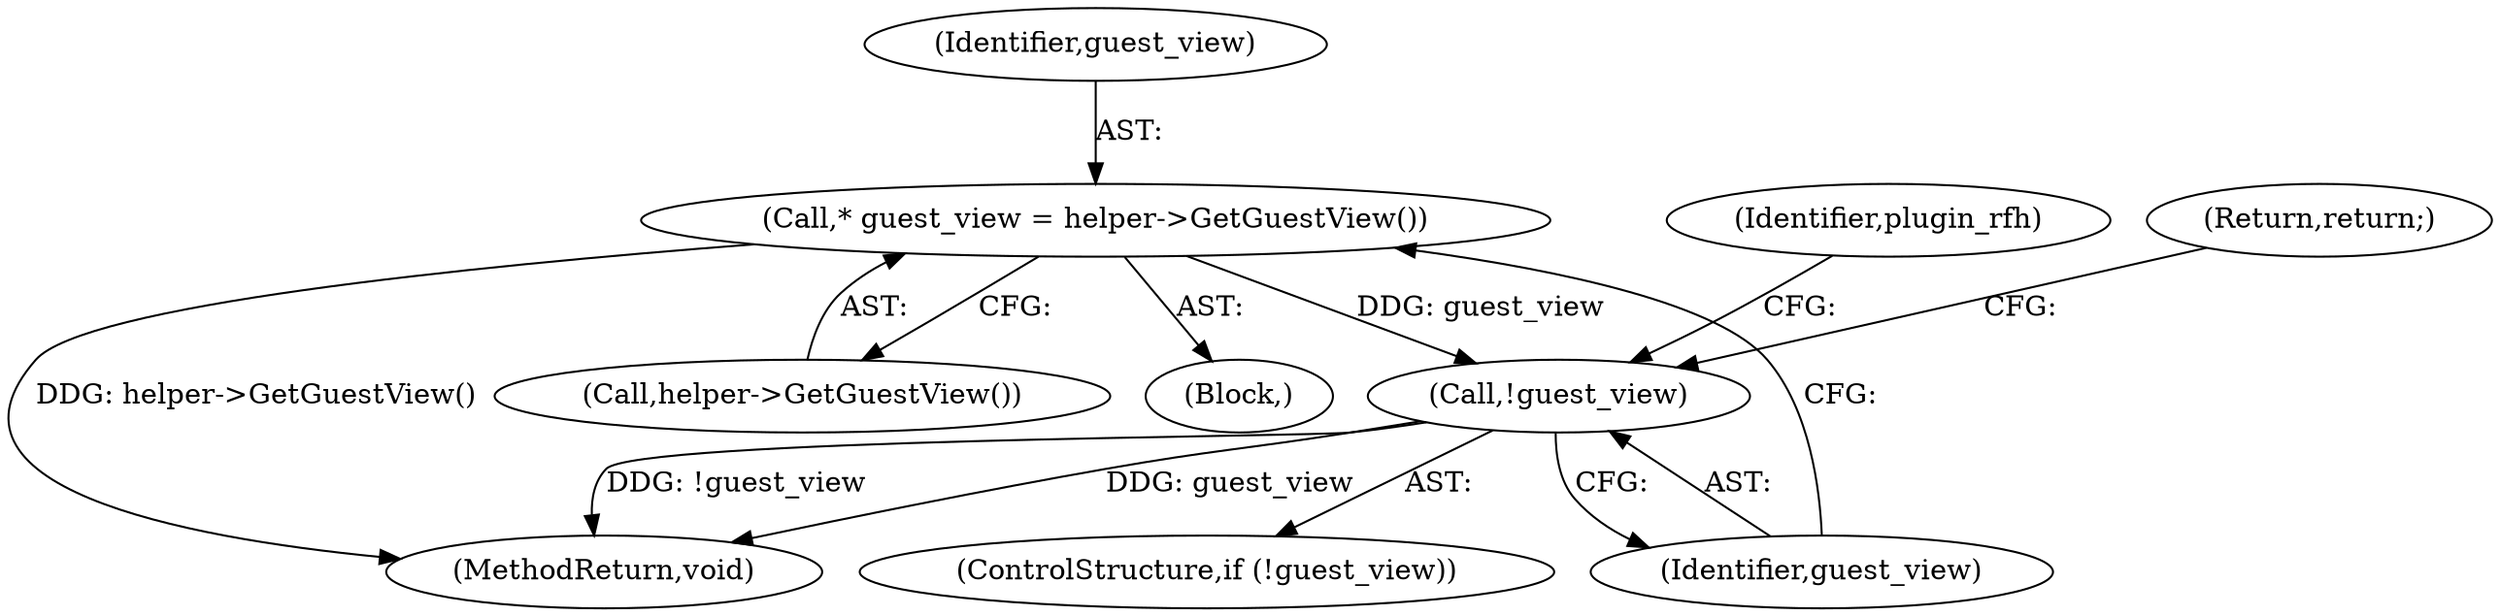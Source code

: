 digraph "1_Chrome_5bb223676defeba9c44a5ce42460c86e24561e73_12@pointer" {
"1000126" [label="(Call,* guest_view = helper->GetGuestView())"];
"1000130" [label="(Call,!guest_view)"];
"1000127" [label="(Identifier,guest_view)"];
"1000129" [label="(ControlStructure,if (!guest_view))"];
"1000134" [label="(Identifier,plugin_rfh)"];
"1000130" [label="(Call,!guest_view)"];
"1000128" [label="(Call,helper->GetGuestView())"];
"1000152" [label="(MethodReturn,void)"];
"1000126" [label="(Call,* guest_view = helper->GetGuestView())"];
"1000103" [label="(Block,)"];
"1000132" [label="(Return,return;)"];
"1000131" [label="(Identifier,guest_view)"];
"1000126" -> "1000103"  [label="AST: "];
"1000126" -> "1000128"  [label="CFG: "];
"1000127" -> "1000126"  [label="AST: "];
"1000128" -> "1000126"  [label="AST: "];
"1000131" -> "1000126"  [label="CFG: "];
"1000126" -> "1000152"  [label="DDG: helper->GetGuestView()"];
"1000126" -> "1000130"  [label="DDG: guest_view"];
"1000130" -> "1000129"  [label="AST: "];
"1000130" -> "1000131"  [label="CFG: "];
"1000131" -> "1000130"  [label="AST: "];
"1000132" -> "1000130"  [label="CFG: "];
"1000134" -> "1000130"  [label="CFG: "];
"1000130" -> "1000152"  [label="DDG: !guest_view"];
"1000130" -> "1000152"  [label="DDG: guest_view"];
}
